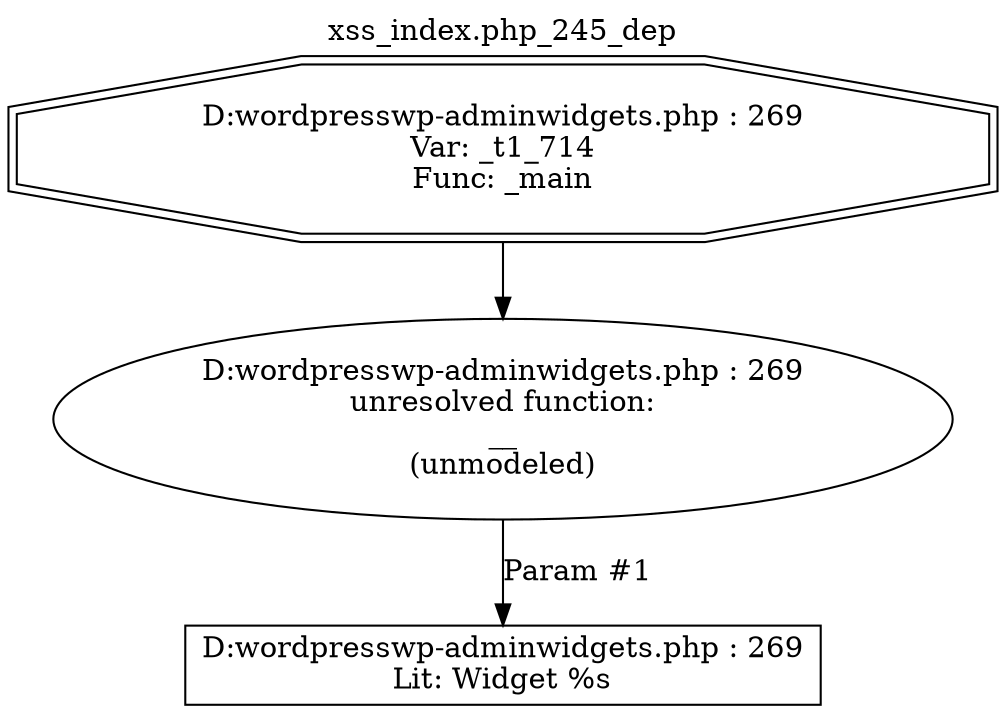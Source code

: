 digraph cfg {
  label="xss_index.php_245_dep";
  labelloc=t;
  n1 [shape=doubleoctagon, label="D:\wordpress\wp-admin\widgets.php : 269\nVar: _t1_714\nFunc: _main\n"];
  n2 [shape=ellipse, label="D:\wordpress\wp-admin\widgets.php : 269\nunresolved function:\n__\n(unmodeled)\n"];
  n3 [shape=box, label="D:\wordpress\wp-admin\widgets.php : 269\nLit: Widget %s\n"];
  n1 -> n2;
  n2 -> n3[label="Param #1"];
}
